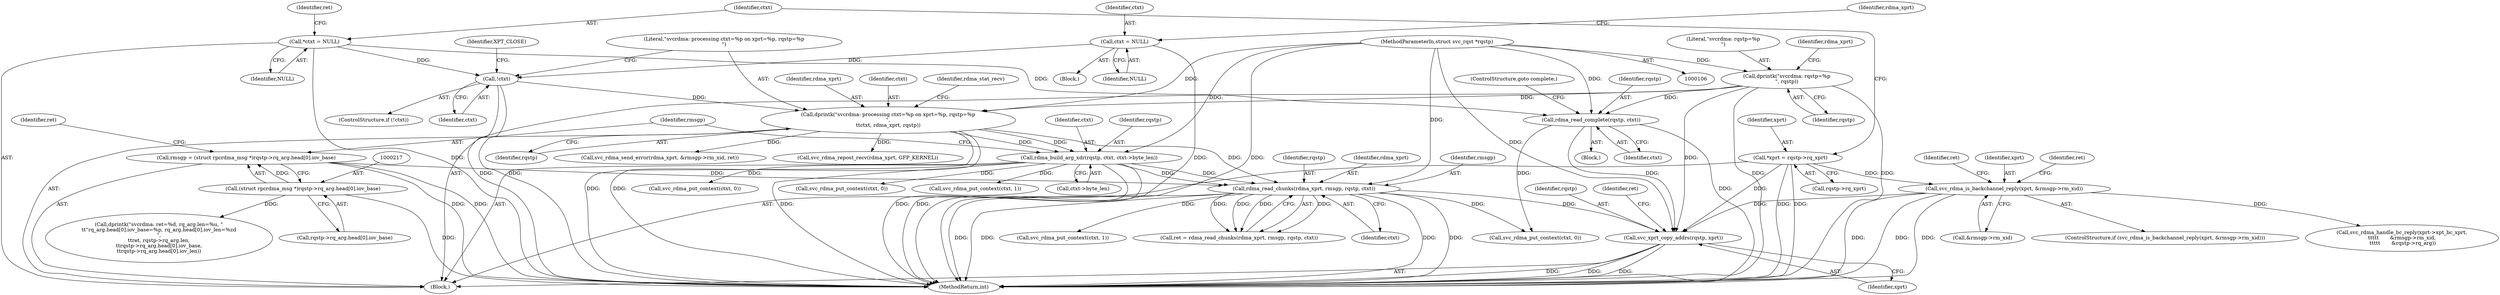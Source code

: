digraph "0_linux_c70422f760c120480fee4de6c38804c72aa26bc1_30@API" {
"1000366" [label="(Call,svc_xprt_copy_addrs(rqstp, xprt))"];
"1000124" [label="(Call,dprintk(\"svcrdma: rqstp=%p\n\", rqstp))"];
"1000107" [label="(MethodParameterIn,struct svc_rqst *rqstp)"];
"1000281" [label="(Call,rdma_read_chunks(rdma_xprt, rmsgp, rqstp, ctxt))"];
"1000200" [label="(Call,dprintk(\"svcrdma: processing ctxt=%p on xprt=%p, rqstp=%p\n\",\n\t\tctxt, rdma_xprt, rqstp))"];
"1000188" [label="(Call,!ctxt)"];
"1000116" [label="(Call,*ctxt = NULL)"];
"1000179" [label="(Call,ctxt = NULL)"];
"1000214" [label="(Call,rmsgp = (struct rpcrdma_msg *)rqstp->rq_arg.head[0].iov_base)"];
"1000216" [label="(Call,(struct rpcrdma_msg *)rqstp->rq_arg.head[0].iov_base)"];
"1000208" [label="(Call,rdma_build_arg_xdr(rqstp, ctxt, ctxt->byte_len))"];
"1000150" [label="(Call,rdma_read_complete(rqstp, ctxt))"];
"1000250" [label="(Call,svc_rdma_is_backchannel_reply(xprt, &rmsgp->rm_xid))"];
"1000110" [label="(Call,*xprt = rqstp->rq_xprt)"];
"1000251" [label="(Identifier,xprt)"];
"1000282" [label="(Identifier,rdma_xprt)"];
"1000393" [label="(Call,svc_rdma_repost_recv(rdma_xprt, GFP_KERNEL))"];
"1000258" [label="(Identifier,ret)"];
"1000125" [label="(Literal,\"svcrdma: rqstp=%p\n\")"];
"1000218" [label="(Call,rqstp->rq_arg.head[0].iov_base)"];
"1000110" [label="(Call,*xprt = rqstp->rq_xprt)"];
"1000368" [label="(Identifier,xprt)"];
"1000367" [label="(Identifier,rqstp)"];
"1000116" [label="(Call,*ctxt = NULL)"];
"1000117" [label="(Identifier,ctxt)"];
"1000285" [label="(Identifier,ctxt)"];
"1000181" [label="(Identifier,NULL)"];
"1000271" [label="(Call,svc_rdma_put_context(ctxt, 0))"];
"1000203" [label="(Identifier,rdma_xprt)"];
"1000252" [label="(Call,&rmsgp->rm_xid)"];
"1000228" [label="(Identifier,ret)"];
"1000216" [label="(Call,(struct rpcrdma_msg *)rqstp->rq_arg.head[0].iov_base)"];
"1000139" [label="(Block,)"];
"1000112" [label="(Call,rqstp->rq_xprt)"];
"1000187" [label="(ControlStructure,if (!ctxt))"];
"1000189" [label="(Identifier,ctxt)"];
"1000249" [label="(ControlStructure,if (svc_rdma_is_backchannel_reply(xprt, &rmsgp->rm_xid)))"];
"1000366" [label="(Call,svc_xprt_copy_addrs(rqstp, xprt))"];
"1000179" [label="(Call,ctxt = NULL)"];
"1000279" [label="(Call,ret = rdma_read_chunks(rdma_xprt, rmsgp, rqstp, ctxt))"];
"1000130" [label="(Identifier,rdma_xprt)"];
"1000298" [label="(Call,svc_rdma_put_context(ctxt, 1))"];
"1000215" [label="(Identifier,rmsgp)"];
"1000169" [label="(Block,)"];
"1000202" [label="(Identifier,ctxt)"];
"1000283" [label="(Identifier,rmsgp)"];
"1000188" [label="(Call,!ctxt)"];
"1000122" [label="(Identifier,ret)"];
"1000151" [label="(Identifier,rqstp)"];
"1000204" [label="(Identifier,rqstp)"];
"1000152" [label="(Identifier,ctxt)"];
"1000210" [label="(Identifier,ctxt)"];
"1000153" [label="(ControlStructure,goto complete;)"];
"1000124" [label="(Call,dprintk(\"svcrdma: rqstp=%p\n\", rqstp))"];
"1000331" [label="(Call,svc_rdma_put_context(ctxt, 0))"];
"1000201" [label="(Literal,\"svcrdma: processing ctxt=%p on xprt=%p, rqstp=%p\n\")"];
"1000118" [label="(Identifier,NULL)"];
"1000372" [label="(Call,svc_rdma_send_error(rdma_xprt, &rmsgp->rm_xid, ret))"];
"1000250" [label="(Call,svc_rdma_is_backchannel_reply(xprt, &rmsgp->rm_xid))"];
"1000335" [label="(Call,dprintk(\"svcrdma: ret=%d, rq_arg.len=%u, \"\n\t\t\"rq_arg.head[0].iov_base=%p, rq_arg.head[0].iov_len=%zd\n\",\n\t\tret, rqstp->rq_arg.len,\n\t\trqstp->rq_arg.head[0].iov_base,\n\t\trqstp->rq_arg.head[0].iov_len))"];
"1000185" [label="(Identifier,rdma_xprt)"];
"1000280" [label="(Identifier,ret)"];
"1000259" [label="(Call,svc_rdma_handle_bc_reply(xprt->xpt_bc_xprt,\n\t\t\t\t\t       &rmsgp->rm_xid,\n \t\t\t\t\t       &rqstp->rq_arg))"];
"1000281" [label="(Call,rdma_read_chunks(rdma_xprt, rmsgp, rqstp, ctxt))"];
"1000379" [label="(Call,svc_rdma_put_context(ctxt, 0))"];
"1000200" [label="(Call,dprintk(\"svcrdma: processing ctxt=%p on xprt=%p, rqstp=%p\n\",\n\t\tctxt, rdma_xprt, rqstp))"];
"1000209" [label="(Identifier,rqstp)"];
"1000107" [label="(MethodParameterIn,struct svc_rqst *rqstp)"];
"1000207" [label="(Identifier,rdma_stat_recv)"];
"1000150" [label="(Call,rdma_read_complete(rqstp, ctxt))"];
"1000214" [label="(Call,rmsgp = (struct rpcrdma_msg *)rqstp->rq_arg.head[0].iov_base)"];
"1000111" [label="(Identifier,xprt)"];
"1000370" [label="(Identifier,ret)"];
"1000108" [label="(Block,)"];
"1000208" [label="(Call,rdma_build_arg_xdr(rqstp, ctxt, ctxt->byte_len))"];
"1000388" [label="(Call,svc_rdma_put_context(ctxt, 1))"];
"1000180" [label="(Identifier,ctxt)"];
"1000211" [label="(Call,ctxt->byte_len)"];
"1000193" [label="(Identifier,XPT_CLOSE)"];
"1000126" [label="(Identifier,rqstp)"];
"1000284" [label="(Identifier,rqstp)"];
"1000396" [label="(MethodReturn,int)"];
"1000366" -> "1000108"  [label="AST: "];
"1000366" -> "1000368"  [label="CFG: "];
"1000367" -> "1000366"  [label="AST: "];
"1000368" -> "1000366"  [label="AST: "];
"1000370" -> "1000366"  [label="CFG: "];
"1000366" -> "1000396"  [label="DDG: "];
"1000366" -> "1000396"  [label="DDG: "];
"1000366" -> "1000396"  [label="DDG: "];
"1000124" -> "1000366"  [label="DDG: "];
"1000281" -> "1000366"  [label="DDG: "];
"1000150" -> "1000366"  [label="DDG: "];
"1000107" -> "1000366"  [label="DDG: "];
"1000250" -> "1000366"  [label="DDG: "];
"1000110" -> "1000366"  [label="DDG: "];
"1000124" -> "1000108"  [label="AST: "];
"1000124" -> "1000126"  [label="CFG: "];
"1000125" -> "1000124"  [label="AST: "];
"1000126" -> "1000124"  [label="AST: "];
"1000130" -> "1000124"  [label="CFG: "];
"1000124" -> "1000396"  [label="DDG: "];
"1000124" -> "1000396"  [label="DDG: "];
"1000107" -> "1000124"  [label="DDG: "];
"1000124" -> "1000150"  [label="DDG: "];
"1000124" -> "1000200"  [label="DDG: "];
"1000107" -> "1000106"  [label="AST: "];
"1000107" -> "1000396"  [label="DDG: "];
"1000107" -> "1000150"  [label="DDG: "];
"1000107" -> "1000200"  [label="DDG: "];
"1000107" -> "1000208"  [label="DDG: "];
"1000107" -> "1000281"  [label="DDG: "];
"1000281" -> "1000279"  [label="AST: "];
"1000281" -> "1000285"  [label="CFG: "];
"1000282" -> "1000281"  [label="AST: "];
"1000283" -> "1000281"  [label="AST: "];
"1000284" -> "1000281"  [label="AST: "];
"1000285" -> "1000281"  [label="AST: "];
"1000279" -> "1000281"  [label="CFG: "];
"1000281" -> "1000396"  [label="DDG: "];
"1000281" -> "1000396"  [label="DDG: "];
"1000281" -> "1000396"  [label="DDG: "];
"1000281" -> "1000396"  [label="DDG: "];
"1000281" -> "1000279"  [label="DDG: "];
"1000281" -> "1000279"  [label="DDG: "];
"1000281" -> "1000279"  [label="DDG: "];
"1000281" -> "1000279"  [label="DDG: "];
"1000200" -> "1000281"  [label="DDG: "];
"1000214" -> "1000281"  [label="DDG: "];
"1000208" -> "1000281"  [label="DDG: "];
"1000208" -> "1000281"  [label="DDG: "];
"1000281" -> "1000298"  [label="DDG: "];
"1000281" -> "1000331"  [label="DDG: "];
"1000200" -> "1000108"  [label="AST: "];
"1000200" -> "1000204"  [label="CFG: "];
"1000201" -> "1000200"  [label="AST: "];
"1000202" -> "1000200"  [label="AST: "];
"1000203" -> "1000200"  [label="AST: "];
"1000204" -> "1000200"  [label="AST: "];
"1000207" -> "1000200"  [label="CFG: "];
"1000200" -> "1000396"  [label="DDG: "];
"1000200" -> "1000396"  [label="DDG: "];
"1000188" -> "1000200"  [label="DDG: "];
"1000200" -> "1000208"  [label="DDG: "];
"1000200" -> "1000208"  [label="DDG: "];
"1000200" -> "1000372"  [label="DDG: "];
"1000200" -> "1000393"  [label="DDG: "];
"1000188" -> "1000187"  [label="AST: "];
"1000188" -> "1000189"  [label="CFG: "];
"1000189" -> "1000188"  [label="AST: "];
"1000193" -> "1000188"  [label="CFG: "];
"1000201" -> "1000188"  [label="CFG: "];
"1000188" -> "1000396"  [label="DDG: "];
"1000188" -> "1000396"  [label="DDG: "];
"1000116" -> "1000188"  [label="DDG: "];
"1000179" -> "1000188"  [label="DDG: "];
"1000116" -> "1000108"  [label="AST: "];
"1000116" -> "1000118"  [label="CFG: "];
"1000117" -> "1000116"  [label="AST: "];
"1000118" -> "1000116"  [label="AST: "];
"1000122" -> "1000116"  [label="CFG: "];
"1000116" -> "1000396"  [label="DDG: "];
"1000116" -> "1000150"  [label="DDG: "];
"1000179" -> "1000169"  [label="AST: "];
"1000179" -> "1000181"  [label="CFG: "];
"1000180" -> "1000179"  [label="AST: "];
"1000181" -> "1000179"  [label="AST: "];
"1000185" -> "1000179"  [label="CFG: "];
"1000179" -> "1000396"  [label="DDG: "];
"1000214" -> "1000108"  [label="AST: "];
"1000214" -> "1000216"  [label="CFG: "];
"1000215" -> "1000214"  [label="AST: "];
"1000216" -> "1000214"  [label="AST: "];
"1000228" -> "1000214"  [label="CFG: "];
"1000214" -> "1000396"  [label="DDG: "];
"1000214" -> "1000396"  [label="DDG: "];
"1000216" -> "1000214"  [label="DDG: "];
"1000216" -> "1000218"  [label="CFG: "];
"1000217" -> "1000216"  [label="AST: "];
"1000218" -> "1000216"  [label="AST: "];
"1000216" -> "1000396"  [label="DDG: "];
"1000216" -> "1000335"  [label="DDG: "];
"1000208" -> "1000108"  [label="AST: "];
"1000208" -> "1000211"  [label="CFG: "];
"1000209" -> "1000208"  [label="AST: "];
"1000210" -> "1000208"  [label="AST: "];
"1000211" -> "1000208"  [label="AST: "];
"1000215" -> "1000208"  [label="CFG: "];
"1000208" -> "1000396"  [label="DDG: "];
"1000208" -> "1000396"  [label="DDG: "];
"1000208" -> "1000396"  [label="DDG: "];
"1000208" -> "1000271"  [label="DDG: "];
"1000208" -> "1000379"  [label="DDG: "];
"1000208" -> "1000388"  [label="DDG: "];
"1000150" -> "1000139"  [label="AST: "];
"1000150" -> "1000152"  [label="CFG: "];
"1000151" -> "1000150"  [label="AST: "];
"1000152" -> "1000150"  [label="AST: "];
"1000153" -> "1000150"  [label="CFG: "];
"1000150" -> "1000396"  [label="DDG: "];
"1000150" -> "1000331"  [label="DDG: "];
"1000250" -> "1000249"  [label="AST: "];
"1000250" -> "1000252"  [label="CFG: "];
"1000251" -> "1000250"  [label="AST: "];
"1000252" -> "1000250"  [label="AST: "];
"1000258" -> "1000250"  [label="CFG: "];
"1000280" -> "1000250"  [label="CFG: "];
"1000250" -> "1000396"  [label="DDG: "];
"1000250" -> "1000396"  [label="DDG: "];
"1000250" -> "1000396"  [label="DDG: "];
"1000110" -> "1000250"  [label="DDG: "];
"1000250" -> "1000259"  [label="DDG: "];
"1000110" -> "1000108"  [label="AST: "];
"1000110" -> "1000112"  [label="CFG: "];
"1000111" -> "1000110"  [label="AST: "];
"1000112" -> "1000110"  [label="AST: "];
"1000117" -> "1000110"  [label="CFG: "];
"1000110" -> "1000396"  [label="DDG: "];
"1000110" -> "1000396"  [label="DDG: "];
}
